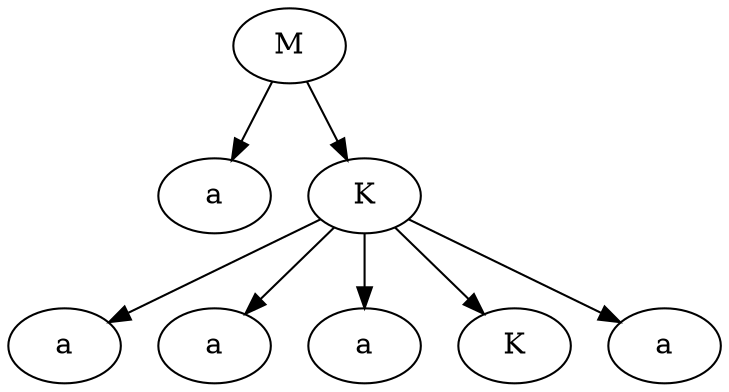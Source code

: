 digraph G {
	0[label="M"]
	1[label="a"]
	7[label="K"]
	2[label="a"]
	3[label="a"]
	4[label="a"]
	5[label="K"]
	6[label="a"]
	7->2
	7->3
	7->4
	7->5
	7->6
	0->1
	0->7

}